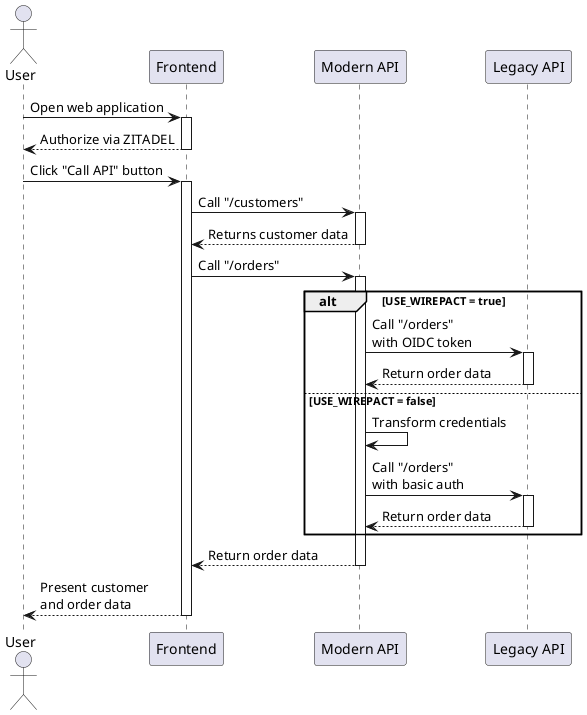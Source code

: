 @startuml
skinparam backgroundcolor transparent

actor User as u
participant Frontend as fe
participant "Modern API" as m
participant "Legacy API" as l

u -> fe : Open web application
activate fe
return Authorize via ZITADEL

u -> fe : Click "Call API" button
activate fe
    fe -> m : Call "/customers"
    activate m
    return Returns customer data
    
    fe -> m : Call "/orders"
    activate m

    alt USE_WIREPACT = true
        m -> l : Call "/orders"\nwith OIDC token
        activate l
        return Return order data
    else USE_WIREPACT = false
        m -> m : Transform credentials
        m -> l : Call "/orders"\nwith basic auth
        activate l
        return Return order data
    end

    return Return order data
return Present customer\nand order data

@enduml
